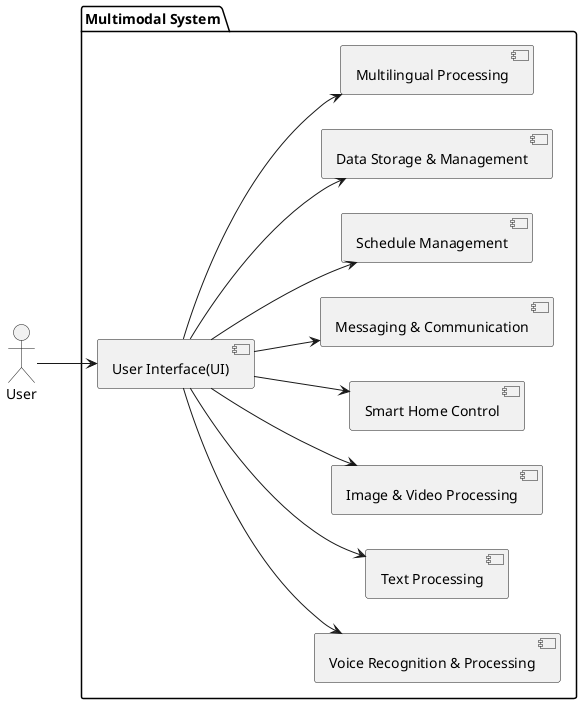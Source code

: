 @startuml
left to right direction

actor User

package "Multimodal System" {
  [User Interface(UI)]
  [Voice Recognition & Processing]
  [Text Processing]
  [Image & Video Processing]
  [Smart Home Control]
  [Messaging & Communication]
  [Schedule Management]
  [Data Storage & Management]
  [Multilingual Processing]

  [User Interface(UI)] --> [Voice Recognition & Processing]
  [User Interface(UI)] --> [Text Processing]
  [User Interface(UI)] --> [Image & Video Processing]
  [User Interface(UI)] --> [Smart Home Control]
  [User Interface(UI)] --> [Messaging & Communication]
  [User Interface(UI)] --> [Schedule Management]
  [User Interface(UI)] --> [Data Storage & Management]
  [User Interface(UI)] --> [Multilingual Processing]
}

User --> [User Interface(UI)]

@enduml
